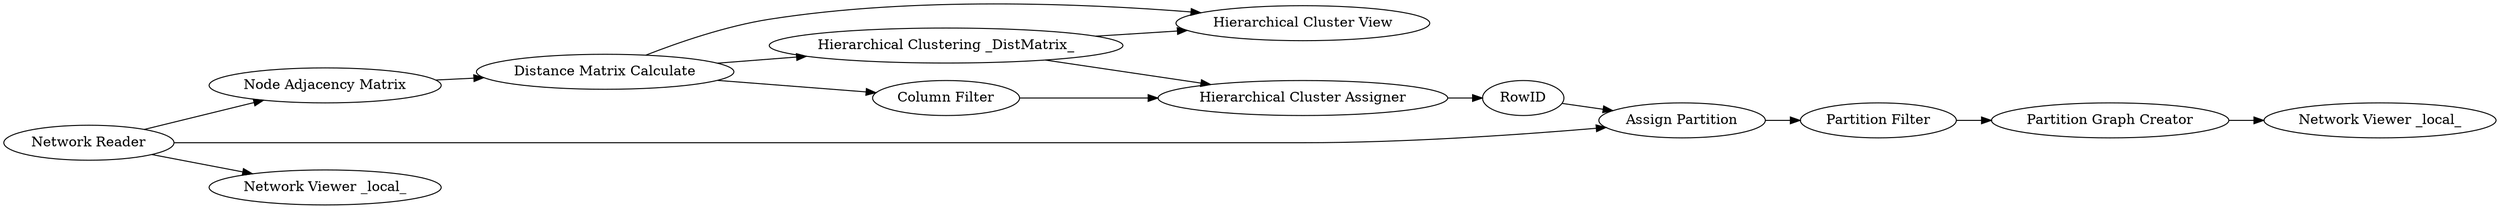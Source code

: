 digraph {
	1 [label="Network Reader"]
	2 [label="Node Adjacency Matrix"]
	4 [label="Hierarchical Clustering _DistMatrix_"]
	5 [label="Hierarchical Cluster View"]
	6 [label="Hierarchical Cluster Assigner"]
	10 [label="Column Filter"]
	12 [label="Assign Partition"]
	14 [label="Partition Filter"]
	15 [label="Partition Graph Creator"]
	17 [label=RowID]
	19 [label="Distance Matrix Calculate"]
	20 [label="Network Viewer _local_"]
	21 [label="Network Viewer _local_"]
	1 -> 2
	1 -> 12
	1 -> 21
	2 -> 19
	4 -> 5
	4 -> 6
	6 -> 17
	10 -> 6
	12 -> 14
	14 -> 15
	15 -> 20
	17 -> 12
	19 -> 5
	19 -> 4
	19 -> 10
	rankdir=LR
}
